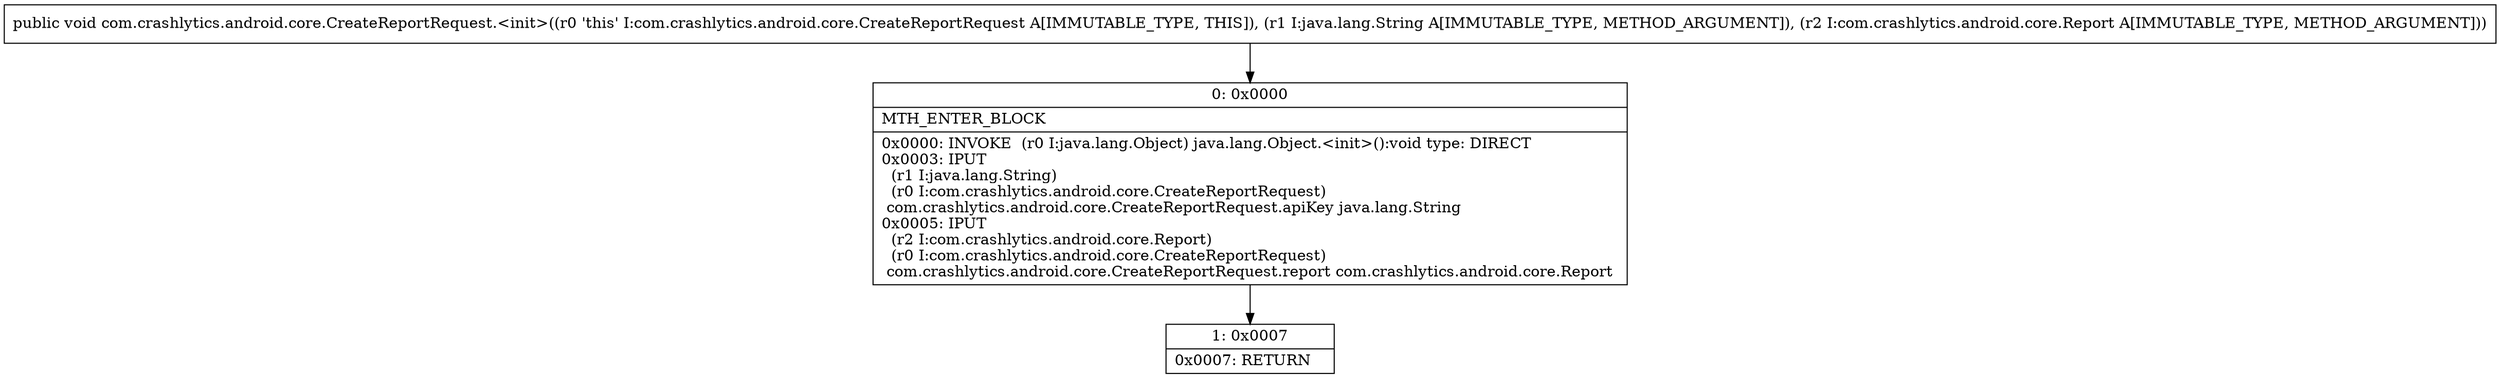 digraph "CFG forcom.crashlytics.android.core.CreateReportRequest.\<init\>(Ljava\/lang\/String;Lcom\/crashlytics\/android\/core\/Report;)V" {
Node_0 [shape=record,label="{0\:\ 0x0000|MTH_ENTER_BLOCK\l|0x0000: INVOKE  (r0 I:java.lang.Object) java.lang.Object.\<init\>():void type: DIRECT \l0x0003: IPUT  \l  (r1 I:java.lang.String)\l  (r0 I:com.crashlytics.android.core.CreateReportRequest)\l com.crashlytics.android.core.CreateReportRequest.apiKey java.lang.String \l0x0005: IPUT  \l  (r2 I:com.crashlytics.android.core.Report)\l  (r0 I:com.crashlytics.android.core.CreateReportRequest)\l com.crashlytics.android.core.CreateReportRequest.report com.crashlytics.android.core.Report \l}"];
Node_1 [shape=record,label="{1\:\ 0x0007|0x0007: RETURN   \l}"];
MethodNode[shape=record,label="{public void com.crashlytics.android.core.CreateReportRequest.\<init\>((r0 'this' I:com.crashlytics.android.core.CreateReportRequest A[IMMUTABLE_TYPE, THIS]), (r1 I:java.lang.String A[IMMUTABLE_TYPE, METHOD_ARGUMENT]), (r2 I:com.crashlytics.android.core.Report A[IMMUTABLE_TYPE, METHOD_ARGUMENT])) }"];
MethodNode -> Node_0;
Node_0 -> Node_1;
}

